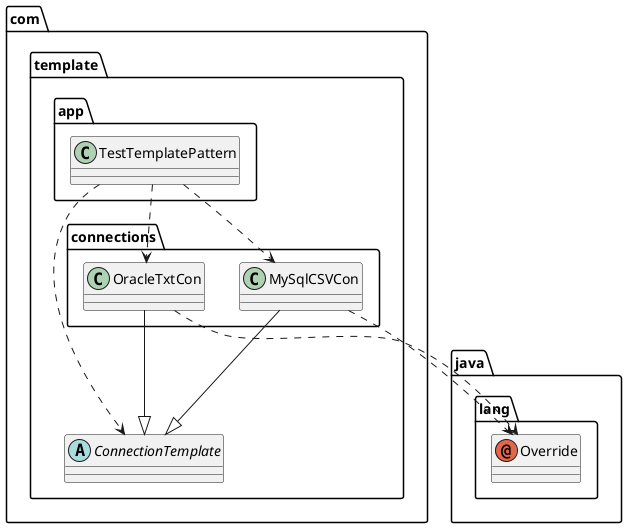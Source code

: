 @startuml
abstract class com.template.ConnectionTemplate
annotation java.lang.Override
class com.template.app.TestTemplatePattern
class com.template.connections.MySqlCSVCon
class com.template.connections.OracleTxtCon
com.template.app.TestTemplatePattern ..> com.template.ConnectionTemplate
com.template.app.TestTemplatePattern ..> com.template.connections.MySqlCSVCon
com.template.app.TestTemplatePattern ..> com.template.connections.OracleTxtCon
com.template.connections.MySqlCSVCon --|> com.template.ConnectionTemplate
com.template.connections.MySqlCSVCon ..> java.lang.Override
com.template.connections.OracleTxtCon --|> com.template.ConnectionTemplate
com.template.connections.OracleTxtCon ..> java.lang.Override
@enduml